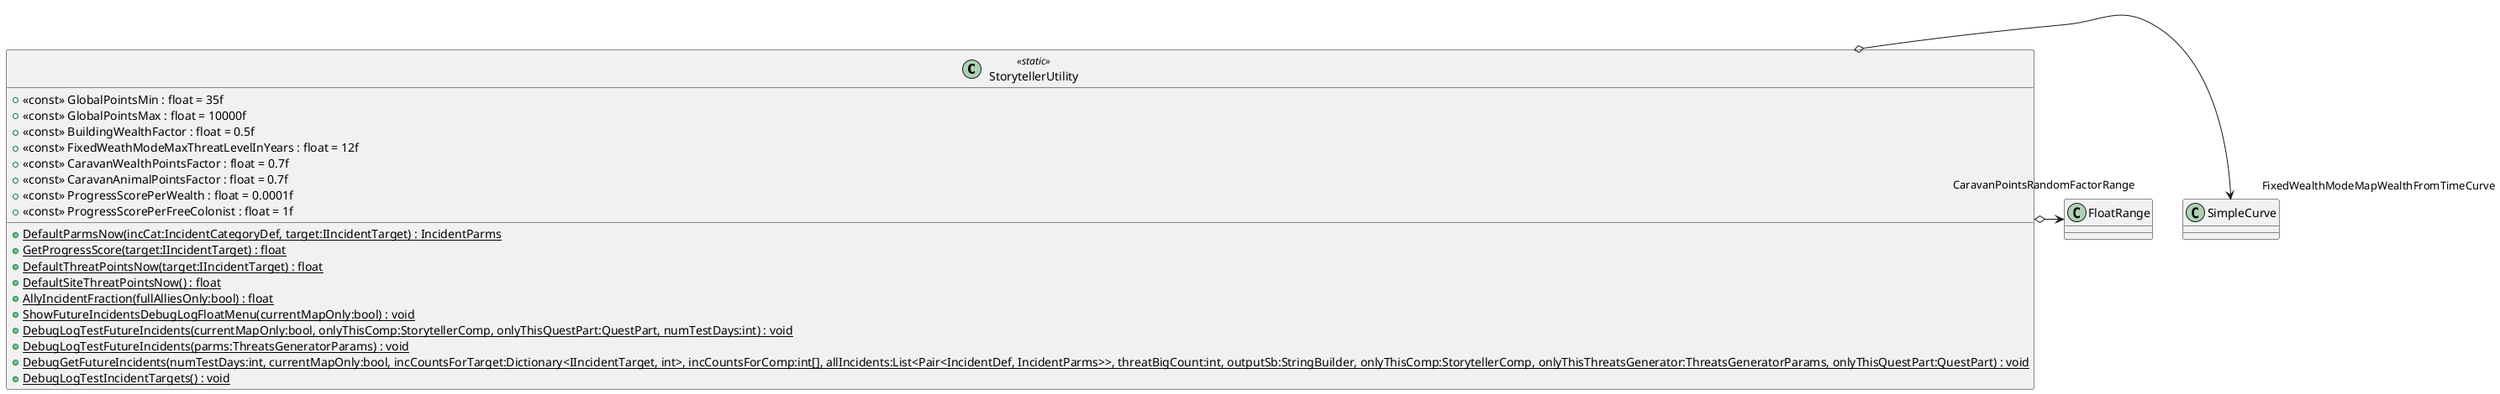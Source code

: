 @startuml
class StorytellerUtility <<static>> {
    + <<const>> GlobalPointsMin : float = 35f
    + <<const>> GlobalPointsMax : float = 10000f
    + <<const>> BuildingWealthFactor : float = 0.5f
    + <<const>> FixedWeathModeMaxThreatLevelInYears : float = 12f
    + <<const>> CaravanWealthPointsFactor : float = 0.7f
    + <<const>> CaravanAnimalPointsFactor : float = 0.7f
    + <<const>> ProgressScorePerWealth : float = 0.0001f
    + <<const>> ProgressScorePerFreeColonist : float = 1f
    + {static} DefaultParmsNow(incCat:IncidentCategoryDef, target:IIncidentTarget) : IncidentParms
    + {static} GetProgressScore(target:IIncidentTarget) : float
    + {static} DefaultThreatPointsNow(target:IIncidentTarget) : float
    + {static} DefaultSiteThreatPointsNow() : float
    + {static} AllyIncidentFraction(fullAlliesOnly:bool) : float
    + {static} ShowFutureIncidentsDebugLogFloatMenu(currentMapOnly:bool) : void
    + {static} DebugLogTestFutureIncidents(currentMapOnly:bool, onlyThisComp:StorytellerComp, onlyThisQuestPart:QuestPart, numTestDays:int) : void
    + {static} DebugLogTestFutureIncidents(parms:ThreatsGeneratorParams) : void
    + {static} DebugGetFutureIncidents(numTestDays:int, currentMapOnly:bool, incCountsForTarget:Dictionary<IIncidentTarget, int>, incCountsForComp:int[], allIncidents:List<Pair<IncidentDef, IncidentParms>>, threatBigCount:int, outputSb:StringBuilder, onlyThisComp:StorytellerComp, onlyThisThreatsGenerator:ThreatsGeneratorParams, onlyThisQuestPart:QuestPart) : void
    + {static} DebugLogTestIncidentTargets() : void
}
StorytellerUtility o-> "FixedWealthModeMapWealthFromTimeCurve" SimpleCurve
StorytellerUtility o-> "CaravanPointsRandomFactorRange" FloatRange
@enduml

